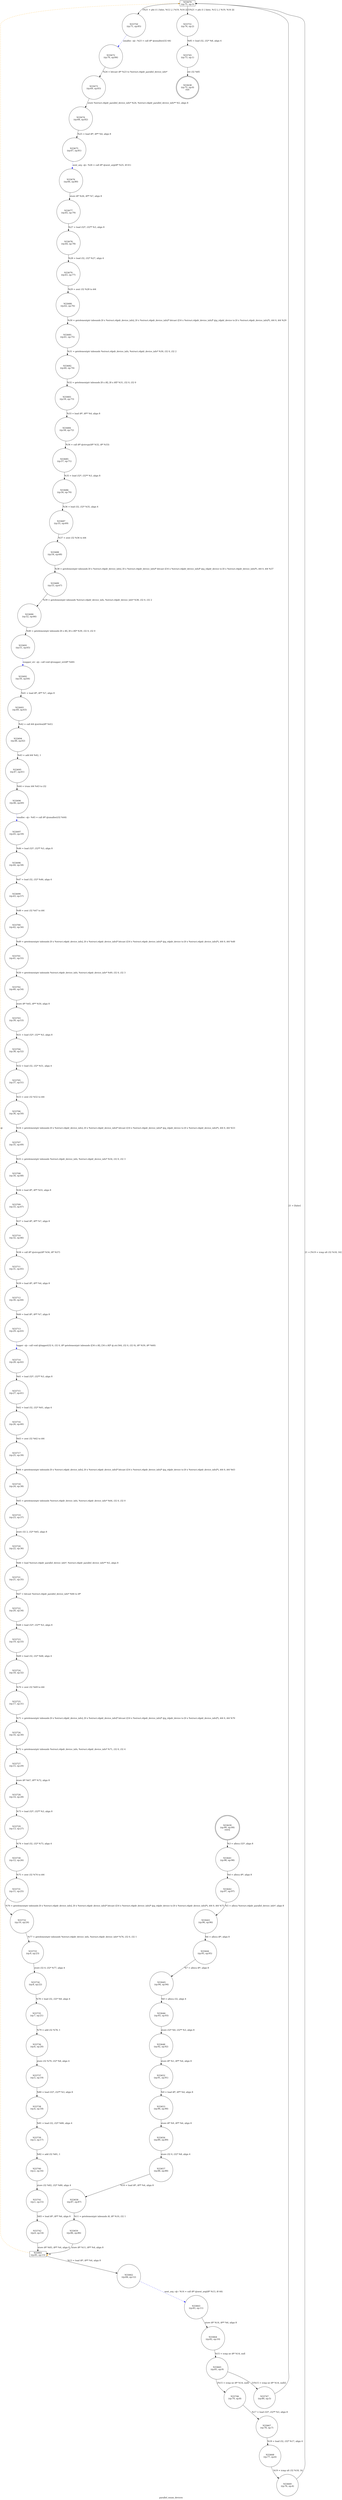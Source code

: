 digraph parallel_enum_devices {
label="parallel_enum_devices"
33638 [label="N33638\n(rp:72, ep:0)\nexit", shape="doublecircle"]
33639 [label="N33639\n(rp:99, ep:99)\nentry", shape="doublecircle"]
33639 -> 33641 [label="%3 = alloca i32*, align 8"]
33641 [label="N33641\n(rp:98, ep:98)", shape="circle"]
33641 -> 33642 [label="%4 = alloca i8*, align 8"]
33642 [label="N33642\n(rp:97, ep:97)", shape="circle"]
33642 -> 33643 [label="%5 = alloca %struct.rdpdr_parallel_device_info*, align 8"]
33643 [label="N33643\n(rp:96, ep:96)", shape="circle"]
33643 -> 33644 [label="%6 = alloca i8*, align 8"]
33644 [label="N33644\n(rp:95, ep:95)", shape="circle"]
33644 -> 33645 [label="%7 = alloca i8*, align 8"]
33645 [label="N33645\n(rp:94, ep:94)", shape="circle"]
33645 -> 33646 [label="%8 = alloca i32, align 4"]
33646 [label="N33646\n(rp:93, ep:93)", shape="circle"]
33646 -> 33648 [label="store i32* %0, i32** %3, align 8"]
33648 [label="N33648\n(rp:92, ep:92)", shape="circle"]
33648 -> 33652 [label="store i8* %1, i8** %4, align 8"]
33652 [label="N33652\n(rp:91, ep:91)", shape="circle"]
33652 -> 33653 [label="%9 = load i8*, i8** %4, align 8"]
33653 [label="N33653\n(rp:90, ep:90)", shape="circle"]
33653 -> 33656 [label="store i8* %9, i8** %6, align 8"]
33656 [label="N33656\n(rp:89, ep:89)", shape="circle"]
33656 -> 33657 [label="store i32 0, i32* %8, align 4"]
33657 [label="N33657\n(rp:88, ep:88)", shape="circle"]
33657 -> 33658 [label="%10 = load i8*, i8** %4, align 8"]
33658 [label="N33658\n(rp:87, ep:87)", shape="circle"]
33658 -> 33659 [label="%11 = getelementptr inbounds i8, i8* %10, i32 1"]
33659 [label="N33659\n(rp:86, ep:86)", shape="circle"]
33659 -> 33661 [label="store i8* %11, i8** %4, align 8"]
33661 [label="N33661\n(rp:85, ep:13)", shape="box"]
33661 -> 33662 [label="%13 = load i8*, i8** %4, align 8"]
33661 -> 33661 [label="@", style="dashed", color="orange"]
33661 -> 33670 [label="@", style="dashed", color="orange"]
33662 [label="N33662\n(rp:84, ep:12)", shape="circle"]
33662 -> 33663 [label="next_arg --@-- %14 = call i8* @next_arg(i8* %13, i8 44)", style="dashed", color="blue"]
33663 [label="N33663\n(rp:83, ep:11)", shape="circle"]
33663 -> 33664 [label="store i8* %14, i8** %6, align 8"]
33664 [label="N33664\n(rp:82, ep:10)", shape="circle"]
33664 -> 33665 [label="%15 = icmp ne i8* %14, null"]
33665 [label="N33665\n(rp:81, ep:9)", shape="circle"]
33665 -> 33746 [label="[%15 = icmp ne i8* %14, null]"]
33665 -> 33747 [label="[!(%15 = icmp ne i8* %14, null)]"]
33667 [label="N33667\n(rp:78, ep:7)", shape="circle"]
33667 -> 33668 [label="%18 = load i32, i32* %17, align 4"]
33668 [label="N33668\n(rp:77, ep:6)", shape="circle"]
33668 -> 33669 [label="%19 = icmp ult i32 %18, 16"]
33669 [label="N33669\n(rp:76, ep:4)", shape="circle"]
33669 -> 33670 [label="21 = [%19 = icmp ult i32 %18, 16]"]
33670 [label="N33670\n(rp:75, ep:3)", shape="box"]
33670 -> 33750 [label="[%21 = phi i1 [ false, %12 ], [ %19, %16 ]]"]
33670 -> 33751 [label="[!(%21 = phi i1 [ false, %12 ], [ %19, %16 ])]"]
33672 [label="N33672\n(rp:70, ep:84)", shape="circle"]
33672 -> 33673 [label="%24 = bitcast i8* %23 to %struct.rdpdr_parallel_device_info*"]
33673 [label="N33673\n(rp:69, ep:83)", shape="circle"]
33673 -> 33674 [label="store %struct.rdpdr_parallel_device_info* %24, %struct.rdpdr_parallel_device_info** %5, align 8"]
33674 [label="N33674\n(rp:68, ep:82)", shape="circle"]
33674 -> 33675 [label="%25 = load i8*, i8** %4, align 8"]
33675 [label="N33675\n(rp:67, ep:81)", shape="circle"]
33675 -> 33676 [label="next_arg --@-- %26 = call i8* @next_arg(i8* %25, i8 61)", style="dashed", color="blue"]
33676 [label="N33676\n(rp:66, ep:80)", shape="circle"]
33676 -> 33677 [label="store i8* %26, i8** %7, align 8"]
33677 [label="N33677\n(rp:65, ep:79)", shape="circle"]
33677 -> 33678 [label="%27 = load i32*, i32** %3, align 8"]
33678 [label="N33678\n(rp:64, ep:78)", shape="circle"]
33678 -> 33679 [label="%28 = load i32, i32* %27, align 4"]
33679 [label="N33679\n(rp:63, ep:77)", shape="circle"]
33679 -> 33680 [label="%29 = zext i32 %28 to i64"]
33680 [label="N33680\n(rp:62, ep:76)", shape="circle"]
33680 -> 33681 [label="%30 = getelementptr inbounds [0 x %struct.rdpdr_device_info], [0 x %struct.rdpdr_device_info]* bitcast ([16 x %struct.rdpdr_device_info]* @g_rdpdr_device to [0 x %struct.rdpdr_device_info]*), i64 0, i64 %29"]
33681 [label="N33681\n(rp:61, ep:75)", shape="circle"]
33681 -> 33682 [label="%31 = getelementptr inbounds %struct.rdpdr_device_info, %struct.rdpdr_device_info* %30, i32 0, i32 2"]
33682 [label="N33682\n(rp:60, ep:74)", shape="circle"]
33682 -> 33683 [label="%32 = getelementptr inbounds [8 x i8], [8 x i8]* %31, i32 0, i32 0"]
33683 [label="N33683\n(rp:59, ep:73)", shape="circle"]
33683 -> 33684 [label="%33 = load i8*, i8** %4, align 8"]
33684 [label="N33684\n(rp:58, ep:72)", shape="circle"]
33684 -> 33685 [label="%34 = call i8* @strcpy(i8* %32, i8* %33)"]
33685 [label="N33685\n(rp:57, ep:71)", shape="circle"]
33685 -> 33686 [label="%35 = load i32*, i32** %3, align 8"]
33686 [label="N33686\n(rp:56, ep:70)", shape="circle"]
33686 -> 33687 [label="%36 = load i32, i32* %35, align 4"]
33687 [label="N33687\n(rp:55, ep:69)", shape="circle"]
33687 -> 33688 [label="%37 = zext i32 %36 to i64"]
33688 [label="N33688\n(rp:54, ep:68)", shape="circle"]
33688 -> 33689 [label="%38 = getelementptr inbounds [0 x %struct.rdpdr_device_info], [0 x %struct.rdpdr_device_info]* bitcast ([16 x %struct.rdpdr_device_info]* @g_rdpdr_device to [0 x %struct.rdpdr_device_info]*), i64 0, i64 %37"]
33689 [label="N33689\n(rp:53, ep:67)", shape="circle"]
33689 -> 33690 [label="%39 = getelementptr inbounds %struct.rdpdr_device_info, %struct.rdpdr_device_info* %38, i32 0, i32 2"]
33690 [label="N33690\n(rp:52, ep:66)", shape="circle"]
33690 -> 33691 [label="%40 = getelementptr inbounds [8 x i8], [8 x i8]* %39, i32 0, i32 0"]
33691 [label="N33691\n(rp:51, ep:65)", shape="circle"]
33691 -> 33692 [label="toupper_str --@-- call void @toupper_str(i8* %40)", style="dashed", color="blue"]
33692 [label="N33692\n(rp:50, ep:64)", shape="circle"]
33692 -> 33693 [label="%41 = load i8*, i8** %7, align 8"]
33693 [label="N33693\n(rp:49, ep:63)", shape="circle"]
33693 -> 33694 [label="%42 = call i64 @strlen(i8* %41)"]
33694 [label="N33694\n(rp:48, ep:62)", shape="circle"]
33694 -> 33695 [label="%43 = add i64 %42, 1"]
33695 [label="N33695\n(rp:47, ep:61)", shape="circle"]
33695 -> 33696 [label="%44 = trunc i64 %43 to i32"]
33696 [label="N33696\n(rp:46, ep:60)", shape="circle"]
33696 -> 33697 [label="xmalloc --@-- %45 = call i8* @xmalloc(i32 %44)", style="dashed", color="blue"]
33697 [label="N33697\n(rp:45, ep:59)", shape="circle"]
33697 -> 33698 [label="%46 = load i32*, i32** %3, align 8"]
33698 [label="N33698\n(rp:44, ep:58)", shape="circle"]
33698 -> 33699 [label="%47 = load i32, i32* %46, align 4"]
33699 [label="N33699\n(rp:43, ep:57)", shape="circle"]
33699 -> 33700 [label="%48 = zext i32 %47 to i64"]
33700 [label="N33700\n(rp:42, ep:56)", shape="circle"]
33700 -> 33701 [label="%49 = getelementptr inbounds [0 x %struct.rdpdr_device_info], [0 x %struct.rdpdr_device_info]* bitcast ([16 x %struct.rdpdr_device_info]* @g_rdpdr_device to [0 x %struct.rdpdr_device_info]*), i64 0, i64 %48"]
33701 [label="N33701\n(rp:41, ep:55)", shape="circle"]
33701 -> 33702 [label="%50 = getelementptr inbounds %struct.rdpdr_device_info, %struct.rdpdr_device_info* %49, i32 0, i32 3"]
33702 [label="N33702\n(rp:40, ep:54)", shape="circle"]
33702 -> 33703 [label="store i8* %45, i8** %50, align 8"]
33703 [label="N33703\n(rp:39, ep:53)", shape="circle"]
33703 -> 33704 [label="%51 = load i32*, i32** %3, align 8"]
33704 [label="N33704\n(rp:38, ep:52)", shape="circle"]
33704 -> 33705 [label="%52 = load i32, i32* %51, align 4"]
33705 [label="N33705\n(rp:37, ep:51)", shape="circle"]
33705 -> 33706 [label="%53 = zext i32 %52 to i64"]
33706 [label="N33706\n(rp:36, ep:50)", shape="circle"]
33706 -> 33707 [label="%54 = getelementptr inbounds [0 x %struct.rdpdr_device_info], [0 x %struct.rdpdr_device_info]* bitcast ([16 x %struct.rdpdr_device_info]* @g_rdpdr_device to [0 x %struct.rdpdr_device_info]*), i64 0, i64 %53"]
33707 [label="N33707\n(rp:35, ep:49)", shape="circle"]
33707 -> 33708 [label="%55 = getelementptr inbounds %struct.rdpdr_device_info, %struct.rdpdr_device_info* %54, i32 0, i32 3"]
33708 [label="N33708\n(rp:34, ep:48)", shape="circle"]
33708 -> 33709 [label="%56 = load i8*, i8** %55, align 8"]
33709 [label="N33709\n(rp:33, ep:47)", shape="circle"]
33709 -> 33710 [label="%57 = load i8*, i8** %7, align 8"]
33710 [label="N33710\n(rp:32, ep:46)", shape="circle"]
33710 -> 33711 [label="%58 = call i8* @strcpy(i8* %56, i8* %57)"]
33711 [label="N33711\n(rp:31, ep:45)", shape="circle"]
33711 -> 33712 [label="%59 = load i8*, i8** %4, align 8"]
33712 [label="N33712\n(rp:30, ep:44)", shape="circle"]
33712 -> 33713 [label="%60 = load i8*, i8** %7, align 8"]
33713 [label="N33713\n(rp:29, ep:43)", shape="circle"]
33713 -> 33714 [label="logger --@-- call void @logger(i32 6, i32 0, i8* getelementptr inbounds ([34 x i8], [34 x i8]* @.str.564, i32 0, i32 0), i8* %59, i8* %60)", style="dashed", color="blue"]
33714 [label="N33714\n(rp:28, ep:42)", shape="circle"]
33714 -> 33715 [label="%61 = load i32*, i32** %3, align 8"]
33715 [label="N33715\n(rp:27, ep:41)", shape="circle"]
33715 -> 33716 [label="%62 = load i32, i32* %61, align 4"]
33716 [label="N33716\n(rp:26, ep:40)", shape="circle"]
33716 -> 33717 [label="%63 = zext i32 %62 to i64"]
33717 [label="N33717\n(rp:25, ep:39)", shape="circle"]
33717 -> 33718 [label="%64 = getelementptr inbounds [0 x %struct.rdpdr_device_info], [0 x %struct.rdpdr_device_info]* bitcast ([16 x %struct.rdpdr_device_info]* @g_rdpdr_device to [0 x %struct.rdpdr_device_info]*), i64 0, i64 %63"]
33718 [label="N33718\n(rp:24, ep:38)", shape="circle"]
33718 -> 33719 [label="%65 = getelementptr inbounds %struct.rdpdr_device_info, %struct.rdpdr_device_info* %64, i32 0, i32 0"]
33719 [label="N33719\n(rp:23, ep:37)", shape="circle"]
33719 -> 33720 [label="store i32 2, i32* %65, align 8"]
33720 [label="N33720\n(rp:22, ep:36)", shape="circle"]
33720 -> 33721 [label="%66 = load %struct.rdpdr_parallel_device_info*, %struct.rdpdr_parallel_device_info** %5, align 8"]
33721 [label="N33721\n(rp:21, ep:35)", shape="circle"]
33721 -> 33722 [label="%67 = bitcast %struct.rdpdr_parallel_device_info* %66 to i8*"]
33722 [label="N33722\n(rp:20, ep:34)", shape="circle"]
33722 -> 33723 [label="%68 = load i32*, i32** %3, align 8"]
33723 [label="N33723\n(rp:19, ep:33)", shape="circle"]
33723 -> 33724 [label="%69 = load i32, i32* %68, align 4"]
33724 [label="N33724\n(rp:18, ep:32)", shape="circle"]
33724 -> 33725 [label="%70 = zext i32 %69 to i64"]
33725 [label="N33725\n(rp:17, ep:31)", shape="circle"]
33725 -> 33726 [label="%71 = getelementptr inbounds [0 x %struct.rdpdr_device_info], [0 x %struct.rdpdr_device_info]* bitcast ([16 x %struct.rdpdr_device_info]* @g_rdpdr_device to [0 x %struct.rdpdr_device_info]*), i64 0, i64 %70"]
33726 [label="N33726\n(rp:16, ep:30)", shape="circle"]
33726 -> 33727 [label="%72 = getelementptr inbounds %struct.rdpdr_device_info, %struct.rdpdr_device_info* %71, i32 0, i32 4"]
33727 [label="N33727\n(rp:15, ep:29)", shape="circle"]
33727 -> 33728 [label="store i8* %67, i8** %72, align 8"]
33728 [label="N33728\n(rp:14, ep:28)", shape="circle"]
33728 -> 33729 [label="%73 = load i32*, i32** %3, align 8"]
33729 [label="N33729\n(rp:13, ep:27)", shape="circle"]
33729 -> 33730 [label="%74 = load i32, i32* %73, align 4"]
33730 [label="N33730\n(rp:12, ep:26)", shape="circle"]
33730 -> 33731 [label="%75 = zext i32 %74 to i64"]
33731 [label="N33731\n(rp:11, ep:25)", shape="circle"]
33731 -> 33732 [label="%76 = getelementptr inbounds [0 x %struct.rdpdr_device_info], [0 x %struct.rdpdr_device_info]* bitcast ([16 x %struct.rdpdr_device_info]* @g_rdpdr_device to [0 x %struct.rdpdr_device_info]*), i64 0, i64 %75"]
33732 [label="N33732\n(rp:10, ep:24)", shape="circle"]
33732 -> 33733 [label="%77 = getelementptr inbounds %struct.rdpdr_device_info, %struct.rdpdr_device_info* %76, i32 0, i32 1"]
33733 [label="N33733\n(rp:9, ep:23)", shape="circle"]
33733 -> 33734 [label="store i32 0, i32* %77, align 4"]
33734 [label="N33734\n(rp:8, ep:22)", shape="circle"]
33734 -> 33735 [label="%78 = load i32, i32* %8, align 4"]
33735 [label="N33735\n(rp:7, ep:21)", shape="circle"]
33735 -> 33736 [label="%79 = add i32 %78, 1"]
33736 [label="N33736\n(rp:6, ep:20)", shape="circle"]
33736 -> 33737 [label="store i32 %79, i32* %8, align 4"]
33737 [label="N33737\n(rp:5, ep:19)", shape="circle"]
33737 -> 33738 [label="%80 = load i32*, i32** %3, align 8"]
33738 [label="N33738\n(rp:4, ep:18)", shape="circle"]
33738 -> 33739 [label="%81 = load i32, i32* %80, align 4"]
33739 [label="N33739\n(rp:3, ep:17)", shape="circle"]
33739 -> 33740 [label="%82 = add i32 %81, 1"]
33740 [label="N33740\n(rp:2, ep:16)", shape="circle"]
33740 -> 33741 [label="store i32 %82, i32* %80, align 4"]
33741 [label="N33741\n(rp:1, ep:15)", shape="circle"]
33741 -> 33742 [label="%83 = load i8*, i8** %6, align 8"]
33742 [label="N33742\n(rp:0, ep:14)", shape="circle"]
33742 -> 33661 [label="store i8* %83, i8** %4, align 8"]
33745 [label="N33745\n(rp:73, ep:1)", shape="circle"]
33745 -> 33638 [label="ret i32 %85"]
33746 [label="N33746\n(rp:79, ep:8)", shape="circle"]
33746 -> 33667 [label="%17 = load i32*, i32** %3, align 8"]
33747 [label="N33747\n(rp:80, ep:5)", shape="circle"]
33747 -> 33670 [label="21 = [false]"]
33750 [label="N33750\n(rp:71, ep:85)", shape="circle"]
33750 -> 33672 [label="xmalloc --@-- %23 = call i8* @xmalloc(i32 64)", style="dashed", color="blue"]
33751 [label="N33751\n(rp:74, ep:2)", shape="circle"]
33751 -> 33745 [label="%85 = load i32, i32* %8, align 4"]
}
